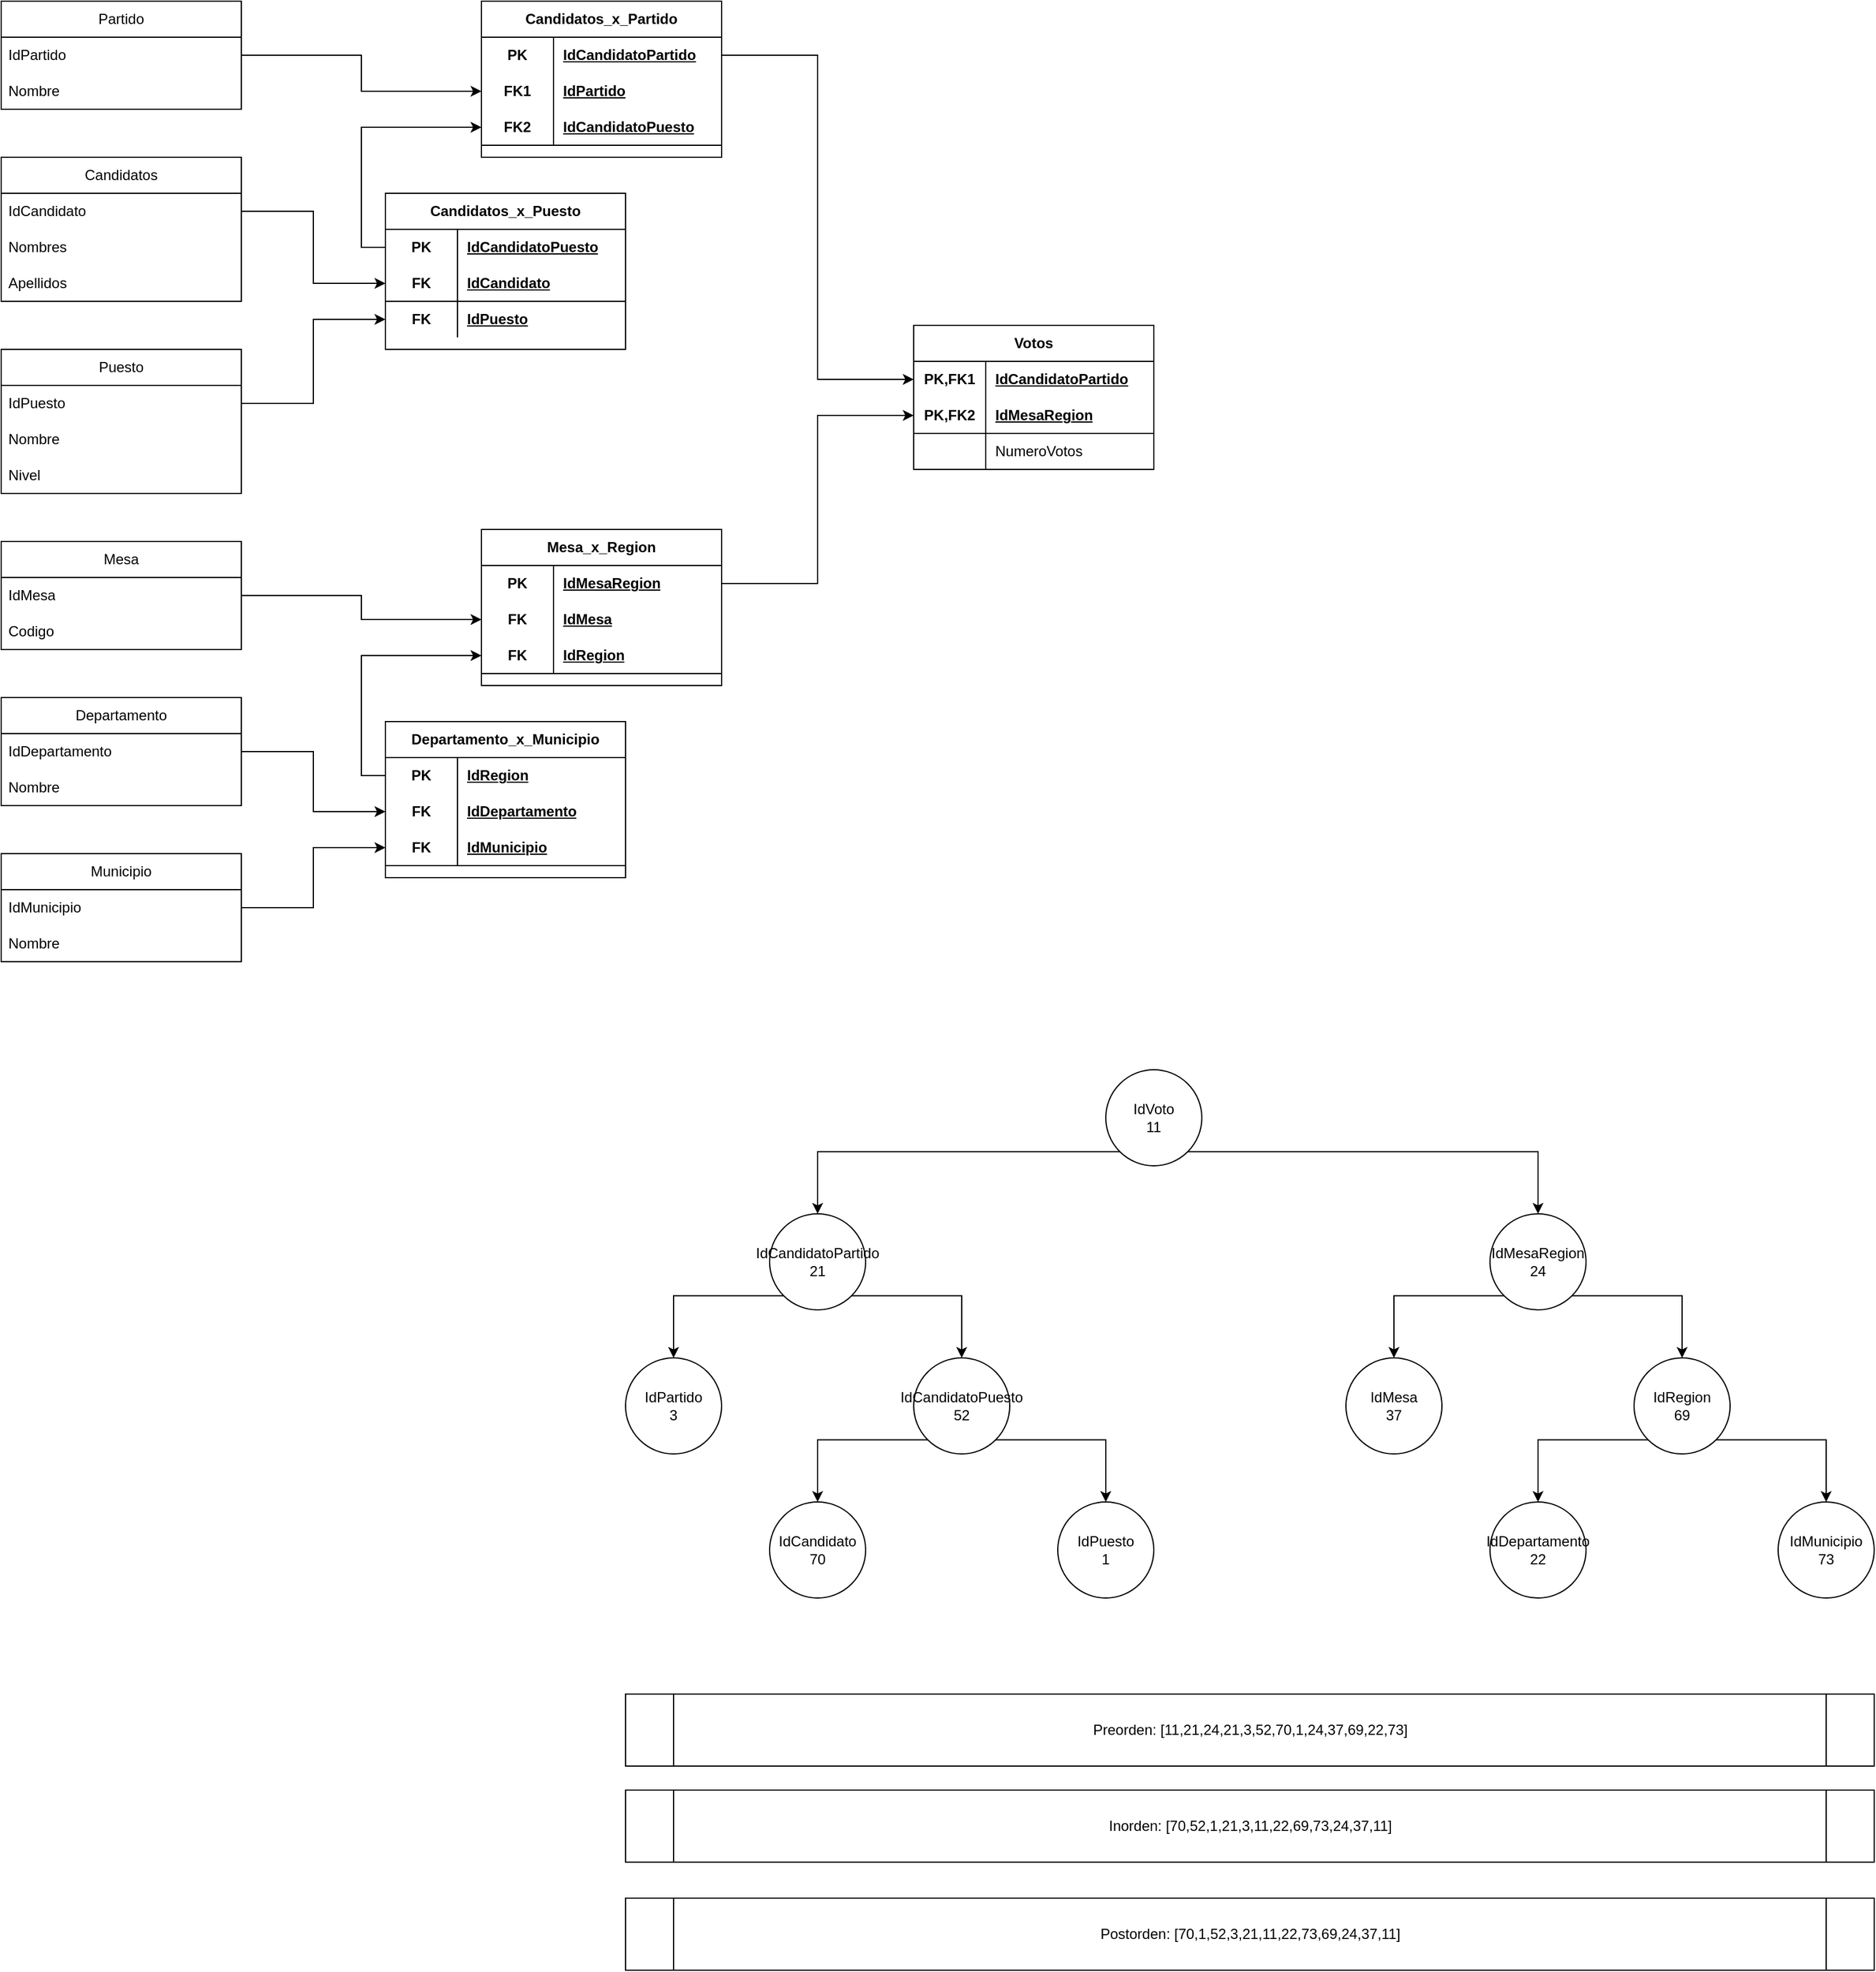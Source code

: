 <mxfile version="21.2.8" type="device">
  <diagram name="Page-1" id="aZyr1jQkzboElXyHemkR">
    <mxGraphModel dx="2508" dy="1920" grid="1" gridSize="10" guides="1" tooltips="1" connect="1" arrows="1" fold="1" page="1" pageScale="1" pageWidth="850" pageHeight="1100" math="0" shadow="0">
      <root>
        <mxCell id="0" />
        <mxCell id="1" parent="0" />
        <mxCell id="7nFrm3i6Shsvs_v0Jg4z-20" value="Candidatos_x_Puesto" style="shape=table;startSize=30;container=1;collapsible=1;childLayout=tableLayout;fixedRows=1;rowLines=0;fontStyle=1;align=center;resizeLast=1;html=1;whiteSpace=wrap;" vertex="1" parent="1">
          <mxGeometry x="-480" y="-170" width="200" height="130" as="geometry" />
        </mxCell>
        <mxCell id="7nFrm3i6Shsvs_v0Jg4z-43" value="" style="shape=tableRow;horizontal=0;startSize=0;swimlaneHead=0;swimlaneBody=0;fillColor=none;collapsible=0;dropTarget=0;points=[[0,0.5],[1,0.5]];portConstraint=eastwest;top=0;left=0;right=0;bottom=0;html=1;" vertex="1" parent="7nFrm3i6Shsvs_v0Jg4z-20">
          <mxGeometry y="30" width="200" height="30" as="geometry" />
        </mxCell>
        <mxCell id="7nFrm3i6Shsvs_v0Jg4z-44" value="PK" style="shape=partialRectangle;connectable=0;fillColor=none;top=0;left=0;bottom=0;right=0;fontStyle=1;overflow=hidden;html=1;whiteSpace=wrap;" vertex="1" parent="7nFrm3i6Shsvs_v0Jg4z-43">
          <mxGeometry width="60" height="30" as="geometry">
            <mxRectangle width="60" height="30" as="alternateBounds" />
          </mxGeometry>
        </mxCell>
        <mxCell id="7nFrm3i6Shsvs_v0Jg4z-45" value="IdCandidatoPuesto" style="shape=partialRectangle;connectable=0;fillColor=none;top=0;left=0;bottom=0;right=0;align=left;spacingLeft=6;fontStyle=5;overflow=hidden;html=1;whiteSpace=wrap;" vertex="1" parent="7nFrm3i6Shsvs_v0Jg4z-43">
          <mxGeometry x="60" width="140" height="30" as="geometry">
            <mxRectangle width="140" height="30" as="alternateBounds" />
          </mxGeometry>
        </mxCell>
        <mxCell id="7nFrm3i6Shsvs_v0Jg4z-24" value="" style="shape=tableRow;horizontal=0;startSize=0;swimlaneHead=0;swimlaneBody=0;fillColor=none;collapsible=0;dropTarget=0;points=[[0,0.5],[1,0.5]];portConstraint=eastwest;top=0;left=0;right=0;bottom=1;html=1;" vertex="1" parent="7nFrm3i6Shsvs_v0Jg4z-20">
          <mxGeometry y="60" width="200" height="30" as="geometry" />
        </mxCell>
        <mxCell id="7nFrm3i6Shsvs_v0Jg4z-25" value="FK" style="shape=partialRectangle;connectable=0;fillColor=none;top=0;left=0;bottom=0;right=0;fontStyle=1;overflow=hidden;html=1;whiteSpace=wrap;" vertex="1" parent="7nFrm3i6Shsvs_v0Jg4z-24">
          <mxGeometry width="60" height="30" as="geometry">
            <mxRectangle width="60" height="30" as="alternateBounds" />
          </mxGeometry>
        </mxCell>
        <mxCell id="7nFrm3i6Shsvs_v0Jg4z-26" value="IdCandidato" style="shape=partialRectangle;connectable=0;fillColor=none;top=0;left=0;bottom=0;right=0;align=left;spacingLeft=6;fontStyle=5;overflow=hidden;html=1;whiteSpace=wrap;" vertex="1" parent="7nFrm3i6Shsvs_v0Jg4z-24">
          <mxGeometry x="60" width="140" height="30" as="geometry">
            <mxRectangle width="140" height="30" as="alternateBounds" />
          </mxGeometry>
        </mxCell>
        <mxCell id="7nFrm3i6Shsvs_v0Jg4z-21" value="" style="shape=tableRow;horizontal=0;startSize=0;swimlaneHead=0;swimlaneBody=0;fillColor=none;collapsible=0;dropTarget=0;points=[[0,0.5],[1,0.5]];portConstraint=eastwest;top=0;left=0;right=0;bottom=0;html=1;" vertex="1" parent="7nFrm3i6Shsvs_v0Jg4z-20">
          <mxGeometry y="90" width="200" height="30" as="geometry" />
        </mxCell>
        <mxCell id="7nFrm3i6Shsvs_v0Jg4z-22" value="FK" style="shape=partialRectangle;connectable=0;fillColor=none;top=0;left=0;bottom=0;right=0;fontStyle=1;overflow=hidden;html=1;whiteSpace=wrap;" vertex="1" parent="7nFrm3i6Shsvs_v0Jg4z-21">
          <mxGeometry width="60" height="30" as="geometry">
            <mxRectangle width="60" height="30" as="alternateBounds" />
          </mxGeometry>
        </mxCell>
        <mxCell id="7nFrm3i6Shsvs_v0Jg4z-23" value="IdPuesto" style="shape=partialRectangle;connectable=0;fillColor=none;top=0;left=0;bottom=0;right=0;align=left;spacingLeft=6;fontStyle=5;overflow=hidden;html=1;whiteSpace=wrap;" vertex="1" parent="7nFrm3i6Shsvs_v0Jg4z-21">
          <mxGeometry x="60" width="140" height="30" as="geometry">
            <mxRectangle width="140" height="30" as="alternateBounds" />
          </mxGeometry>
        </mxCell>
        <mxCell id="7nFrm3i6Shsvs_v0Jg4z-36" value="Candidatos_x_Partido" style="shape=table;startSize=30;container=1;collapsible=1;childLayout=tableLayout;fixedRows=1;rowLines=0;fontStyle=1;align=center;resizeLast=1;html=1;whiteSpace=wrap;" vertex="1" parent="1">
          <mxGeometry x="-400" y="-330" width="200" height="130" as="geometry" />
        </mxCell>
        <mxCell id="7nFrm3i6Shsvs_v0Jg4z-66" value="" style="shape=tableRow;horizontal=0;startSize=0;swimlaneHead=0;swimlaneBody=0;fillColor=none;collapsible=0;dropTarget=0;points=[[0,0.5],[1,0.5]];portConstraint=eastwest;top=0;left=0;right=0;bottom=0;html=1;" vertex="1" parent="7nFrm3i6Shsvs_v0Jg4z-36">
          <mxGeometry y="30" width="200" height="30" as="geometry" />
        </mxCell>
        <mxCell id="7nFrm3i6Shsvs_v0Jg4z-67" value="PK" style="shape=partialRectangle;connectable=0;fillColor=none;top=0;left=0;bottom=0;right=0;fontStyle=1;overflow=hidden;html=1;whiteSpace=wrap;" vertex="1" parent="7nFrm3i6Shsvs_v0Jg4z-66">
          <mxGeometry width="60" height="30" as="geometry">
            <mxRectangle width="60" height="30" as="alternateBounds" />
          </mxGeometry>
        </mxCell>
        <mxCell id="7nFrm3i6Shsvs_v0Jg4z-68" value="IdCandidatoPartido" style="shape=partialRectangle;connectable=0;fillColor=none;top=0;left=0;bottom=0;right=0;align=left;spacingLeft=6;fontStyle=5;overflow=hidden;html=1;whiteSpace=wrap;" vertex="1" parent="7nFrm3i6Shsvs_v0Jg4z-66">
          <mxGeometry x="60" width="140" height="30" as="geometry">
            <mxRectangle width="140" height="30" as="alternateBounds" />
          </mxGeometry>
        </mxCell>
        <mxCell id="7nFrm3i6Shsvs_v0Jg4z-37" value="" style="shape=tableRow;horizontal=0;startSize=0;swimlaneHead=0;swimlaneBody=0;fillColor=none;collapsible=0;dropTarget=0;points=[[0,0.5],[1,0.5]];portConstraint=eastwest;top=0;left=0;right=0;bottom=0;html=1;" vertex="1" parent="7nFrm3i6Shsvs_v0Jg4z-36">
          <mxGeometry y="60" width="200" height="30" as="geometry" />
        </mxCell>
        <mxCell id="7nFrm3i6Shsvs_v0Jg4z-38" value="FK1" style="shape=partialRectangle;connectable=0;fillColor=none;top=0;left=0;bottom=0;right=0;fontStyle=1;overflow=hidden;html=1;whiteSpace=wrap;" vertex="1" parent="7nFrm3i6Shsvs_v0Jg4z-37">
          <mxGeometry width="60" height="30" as="geometry">
            <mxRectangle width="60" height="30" as="alternateBounds" />
          </mxGeometry>
        </mxCell>
        <mxCell id="7nFrm3i6Shsvs_v0Jg4z-39" value="IdPartido" style="shape=partialRectangle;connectable=0;fillColor=none;top=0;left=0;bottom=0;right=0;align=left;spacingLeft=6;fontStyle=5;overflow=hidden;html=1;whiteSpace=wrap;" vertex="1" parent="7nFrm3i6Shsvs_v0Jg4z-37">
          <mxGeometry x="60" width="140" height="30" as="geometry">
            <mxRectangle width="140" height="30" as="alternateBounds" />
          </mxGeometry>
        </mxCell>
        <mxCell id="7nFrm3i6Shsvs_v0Jg4z-40" value="" style="shape=tableRow;horizontal=0;startSize=0;swimlaneHead=0;swimlaneBody=0;fillColor=none;collapsible=0;dropTarget=0;points=[[0,0.5],[1,0.5]];portConstraint=eastwest;top=0;left=0;right=0;bottom=1;html=1;" vertex="1" parent="7nFrm3i6Shsvs_v0Jg4z-36">
          <mxGeometry y="90" width="200" height="30" as="geometry" />
        </mxCell>
        <mxCell id="7nFrm3i6Shsvs_v0Jg4z-41" value="FK2" style="shape=partialRectangle;connectable=0;fillColor=none;top=0;left=0;bottom=0;right=0;fontStyle=1;overflow=hidden;html=1;whiteSpace=wrap;" vertex="1" parent="7nFrm3i6Shsvs_v0Jg4z-40">
          <mxGeometry width="60" height="30" as="geometry">
            <mxRectangle width="60" height="30" as="alternateBounds" />
          </mxGeometry>
        </mxCell>
        <mxCell id="7nFrm3i6Shsvs_v0Jg4z-42" value="IdCandidatoPuesto" style="shape=partialRectangle;connectable=0;fillColor=none;top=0;left=0;bottom=0;right=0;align=left;spacingLeft=6;fontStyle=5;overflow=hidden;html=1;whiteSpace=wrap;" vertex="1" parent="7nFrm3i6Shsvs_v0Jg4z-40">
          <mxGeometry x="60" width="140" height="30" as="geometry">
            <mxRectangle width="140" height="30" as="alternateBounds" />
          </mxGeometry>
        </mxCell>
        <mxCell id="7nFrm3i6Shsvs_v0Jg4z-52" value="Departamento" style="swimlane;fontStyle=0;childLayout=stackLayout;horizontal=1;startSize=30;horizontalStack=0;resizeParent=1;resizeParentMax=0;resizeLast=0;collapsible=1;marginBottom=0;whiteSpace=wrap;html=1;" vertex="1" parent="1">
          <mxGeometry x="-800" y="250" width="200" height="90" as="geometry" />
        </mxCell>
        <mxCell id="7nFrm3i6Shsvs_v0Jg4z-53" value="IdDepartamento" style="text;strokeColor=none;fillColor=none;align=left;verticalAlign=middle;spacingLeft=4;spacingRight=4;overflow=hidden;points=[[0,0.5],[1,0.5]];portConstraint=eastwest;rotatable=0;whiteSpace=wrap;html=1;" vertex="1" parent="7nFrm3i6Shsvs_v0Jg4z-52">
          <mxGeometry y="30" width="200" height="30" as="geometry" />
        </mxCell>
        <mxCell id="7nFrm3i6Shsvs_v0Jg4z-54" value="Nombre" style="text;strokeColor=none;fillColor=none;align=left;verticalAlign=middle;spacingLeft=4;spacingRight=4;overflow=hidden;points=[[0,0.5],[1,0.5]];portConstraint=eastwest;rotatable=0;whiteSpace=wrap;html=1;" vertex="1" parent="7nFrm3i6Shsvs_v0Jg4z-52">
          <mxGeometry y="60" width="200" height="30" as="geometry" />
        </mxCell>
        <mxCell id="7nFrm3i6Shsvs_v0Jg4z-56" value="Municipio" style="swimlane;fontStyle=0;childLayout=stackLayout;horizontal=1;startSize=30;horizontalStack=0;resizeParent=1;resizeParentMax=0;resizeLast=0;collapsible=1;marginBottom=0;whiteSpace=wrap;html=1;" vertex="1" parent="1">
          <mxGeometry x="-800" y="380" width="200" height="90" as="geometry" />
        </mxCell>
        <mxCell id="7nFrm3i6Shsvs_v0Jg4z-57" value="IdMunicipio" style="text;strokeColor=none;fillColor=none;align=left;verticalAlign=middle;spacingLeft=4;spacingRight=4;overflow=hidden;points=[[0,0.5],[1,0.5]];portConstraint=eastwest;rotatable=0;whiteSpace=wrap;html=1;" vertex="1" parent="7nFrm3i6Shsvs_v0Jg4z-56">
          <mxGeometry y="30" width="200" height="30" as="geometry" />
        </mxCell>
        <mxCell id="7nFrm3i6Shsvs_v0Jg4z-58" value="Nombre" style="text;strokeColor=none;fillColor=none;align=left;verticalAlign=middle;spacingLeft=4;spacingRight=4;overflow=hidden;points=[[0,0.5],[1,0.5]];portConstraint=eastwest;rotatable=0;whiteSpace=wrap;html=1;" vertex="1" parent="7nFrm3i6Shsvs_v0Jg4z-56">
          <mxGeometry y="60" width="200" height="30" as="geometry" />
        </mxCell>
        <mxCell id="7nFrm3i6Shsvs_v0Jg4z-59" value="Mesa" style="swimlane;fontStyle=0;childLayout=stackLayout;horizontal=1;startSize=30;horizontalStack=0;resizeParent=1;resizeParentMax=0;resizeLast=0;collapsible=1;marginBottom=0;whiteSpace=wrap;html=1;" vertex="1" parent="1">
          <mxGeometry x="-800" y="120" width="200" height="90" as="geometry" />
        </mxCell>
        <mxCell id="7nFrm3i6Shsvs_v0Jg4z-60" value="IdMesa" style="text;strokeColor=none;fillColor=none;align=left;verticalAlign=middle;spacingLeft=4;spacingRight=4;overflow=hidden;points=[[0,0.5],[1,0.5]];portConstraint=eastwest;rotatable=0;whiteSpace=wrap;html=1;" vertex="1" parent="7nFrm3i6Shsvs_v0Jg4z-59">
          <mxGeometry y="30" width="200" height="30" as="geometry" />
        </mxCell>
        <mxCell id="7nFrm3i6Shsvs_v0Jg4z-61" value="Codigo" style="text;strokeColor=none;fillColor=none;align=left;verticalAlign=middle;spacingLeft=4;spacingRight=4;overflow=hidden;points=[[0,0.5],[1,0.5]];portConstraint=eastwest;rotatable=0;whiteSpace=wrap;html=1;" vertex="1" parent="7nFrm3i6Shsvs_v0Jg4z-59">
          <mxGeometry y="60" width="200" height="30" as="geometry" />
        </mxCell>
        <mxCell id="7nFrm3i6Shsvs_v0Jg4z-70" value="Departamento_x_Municipio" style="shape=table;startSize=30;container=1;collapsible=1;childLayout=tableLayout;fixedRows=1;rowLines=0;fontStyle=1;align=center;resizeLast=1;html=1;whiteSpace=wrap;" vertex="1" parent="1">
          <mxGeometry x="-480" y="270" width="200" height="130" as="geometry" />
        </mxCell>
        <mxCell id="7nFrm3i6Shsvs_v0Jg4z-71" value="" style="shape=tableRow;horizontal=0;startSize=0;swimlaneHead=0;swimlaneBody=0;fillColor=none;collapsible=0;dropTarget=0;points=[[0,0.5],[1,0.5]];portConstraint=eastwest;top=0;left=0;right=0;bottom=0;html=1;" vertex="1" parent="7nFrm3i6Shsvs_v0Jg4z-70">
          <mxGeometry y="30" width="200" height="30" as="geometry" />
        </mxCell>
        <mxCell id="7nFrm3i6Shsvs_v0Jg4z-72" value="PK" style="shape=partialRectangle;connectable=0;fillColor=none;top=0;left=0;bottom=0;right=0;fontStyle=1;overflow=hidden;html=1;whiteSpace=wrap;" vertex="1" parent="7nFrm3i6Shsvs_v0Jg4z-71">
          <mxGeometry width="60" height="30" as="geometry">
            <mxRectangle width="60" height="30" as="alternateBounds" />
          </mxGeometry>
        </mxCell>
        <mxCell id="7nFrm3i6Shsvs_v0Jg4z-73" value="IdRegion" style="shape=partialRectangle;connectable=0;fillColor=none;top=0;left=0;bottom=0;right=0;align=left;spacingLeft=6;fontStyle=5;overflow=hidden;html=1;whiteSpace=wrap;" vertex="1" parent="7nFrm3i6Shsvs_v0Jg4z-71">
          <mxGeometry x="60" width="140" height="30" as="geometry">
            <mxRectangle width="140" height="30" as="alternateBounds" />
          </mxGeometry>
        </mxCell>
        <mxCell id="7nFrm3i6Shsvs_v0Jg4z-74" value="" style="shape=tableRow;horizontal=0;startSize=0;swimlaneHead=0;swimlaneBody=0;fillColor=none;collapsible=0;dropTarget=0;points=[[0,0.5],[1,0.5]];portConstraint=eastwest;top=0;left=0;right=0;bottom=0;html=1;" vertex="1" parent="7nFrm3i6Shsvs_v0Jg4z-70">
          <mxGeometry y="60" width="200" height="30" as="geometry" />
        </mxCell>
        <mxCell id="7nFrm3i6Shsvs_v0Jg4z-75" value="FK" style="shape=partialRectangle;connectable=0;fillColor=none;top=0;left=0;bottom=0;right=0;fontStyle=1;overflow=hidden;html=1;whiteSpace=wrap;" vertex="1" parent="7nFrm3i6Shsvs_v0Jg4z-74">
          <mxGeometry width="60" height="30" as="geometry">
            <mxRectangle width="60" height="30" as="alternateBounds" />
          </mxGeometry>
        </mxCell>
        <mxCell id="7nFrm3i6Shsvs_v0Jg4z-76" value="IdDepartamento" style="shape=partialRectangle;connectable=0;fillColor=none;top=0;left=0;bottom=0;right=0;align=left;spacingLeft=6;fontStyle=5;overflow=hidden;html=1;whiteSpace=wrap;" vertex="1" parent="7nFrm3i6Shsvs_v0Jg4z-74">
          <mxGeometry x="60" width="140" height="30" as="geometry">
            <mxRectangle width="140" height="30" as="alternateBounds" />
          </mxGeometry>
        </mxCell>
        <mxCell id="7nFrm3i6Shsvs_v0Jg4z-77" value="" style="shape=tableRow;horizontal=0;startSize=0;swimlaneHead=0;swimlaneBody=0;fillColor=none;collapsible=0;dropTarget=0;points=[[0,0.5],[1,0.5]];portConstraint=eastwest;top=0;left=0;right=0;bottom=1;html=1;" vertex="1" parent="7nFrm3i6Shsvs_v0Jg4z-70">
          <mxGeometry y="90" width="200" height="30" as="geometry" />
        </mxCell>
        <mxCell id="7nFrm3i6Shsvs_v0Jg4z-78" value="FK" style="shape=partialRectangle;connectable=0;fillColor=none;top=0;left=0;bottom=0;right=0;fontStyle=1;overflow=hidden;html=1;whiteSpace=wrap;" vertex="1" parent="7nFrm3i6Shsvs_v0Jg4z-77">
          <mxGeometry width="60" height="30" as="geometry">
            <mxRectangle width="60" height="30" as="alternateBounds" />
          </mxGeometry>
        </mxCell>
        <mxCell id="7nFrm3i6Shsvs_v0Jg4z-79" value="IdMunicipio" style="shape=partialRectangle;connectable=0;fillColor=none;top=0;left=0;bottom=0;right=0;align=left;spacingLeft=6;fontStyle=5;overflow=hidden;html=1;whiteSpace=wrap;" vertex="1" parent="7nFrm3i6Shsvs_v0Jg4z-77">
          <mxGeometry x="60" width="140" height="30" as="geometry">
            <mxRectangle width="140" height="30" as="alternateBounds" />
          </mxGeometry>
        </mxCell>
        <mxCell id="7nFrm3i6Shsvs_v0Jg4z-82" value="Mesa_x_Region" style="shape=table;startSize=30;container=1;collapsible=1;childLayout=tableLayout;fixedRows=1;rowLines=0;fontStyle=1;align=center;resizeLast=1;html=1;whiteSpace=wrap;" vertex="1" parent="1">
          <mxGeometry x="-400" y="110" width="200" height="130" as="geometry" />
        </mxCell>
        <mxCell id="7nFrm3i6Shsvs_v0Jg4z-83" value="" style="shape=tableRow;horizontal=0;startSize=0;swimlaneHead=0;swimlaneBody=0;fillColor=none;collapsible=0;dropTarget=0;points=[[0,0.5],[1,0.5]];portConstraint=eastwest;top=0;left=0;right=0;bottom=0;html=1;" vertex="1" parent="7nFrm3i6Shsvs_v0Jg4z-82">
          <mxGeometry y="30" width="200" height="30" as="geometry" />
        </mxCell>
        <mxCell id="7nFrm3i6Shsvs_v0Jg4z-84" value="PK" style="shape=partialRectangle;connectable=0;fillColor=none;top=0;left=0;bottom=0;right=0;fontStyle=1;overflow=hidden;html=1;whiteSpace=wrap;" vertex="1" parent="7nFrm3i6Shsvs_v0Jg4z-83">
          <mxGeometry width="60" height="30" as="geometry">
            <mxRectangle width="60" height="30" as="alternateBounds" />
          </mxGeometry>
        </mxCell>
        <mxCell id="7nFrm3i6Shsvs_v0Jg4z-85" value="IdMesaRegion" style="shape=partialRectangle;connectable=0;fillColor=none;top=0;left=0;bottom=0;right=0;align=left;spacingLeft=6;fontStyle=5;overflow=hidden;html=1;whiteSpace=wrap;" vertex="1" parent="7nFrm3i6Shsvs_v0Jg4z-83">
          <mxGeometry x="60" width="140" height="30" as="geometry">
            <mxRectangle width="140" height="30" as="alternateBounds" />
          </mxGeometry>
        </mxCell>
        <mxCell id="7nFrm3i6Shsvs_v0Jg4z-86" value="" style="shape=tableRow;horizontal=0;startSize=0;swimlaneHead=0;swimlaneBody=0;fillColor=none;collapsible=0;dropTarget=0;points=[[0,0.5],[1,0.5]];portConstraint=eastwest;top=0;left=0;right=0;bottom=0;html=1;" vertex="1" parent="7nFrm3i6Shsvs_v0Jg4z-82">
          <mxGeometry y="60" width="200" height="30" as="geometry" />
        </mxCell>
        <mxCell id="7nFrm3i6Shsvs_v0Jg4z-87" value="FK" style="shape=partialRectangle;connectable=0;fillColor=none;top=0;left=0;bottom=0;right=0;fontStyle=1;overflow=hidden;html=1;whiteSpace=wrap;" vertex="1" parent="7nFrm3i6Shsvs_v0Jg4z-86">
          <mxGeometry width="60" height="30" as="geometry">
            <mxRectangle width="60" height="30" as="alternateBounds" />
          </mxGeometry>
        </mxCell>
        <mxCell id="7nFrm3i6Shsvs_v0Jg4z-88" value="IdMesa" style="shape=partialRectangle;connectable=0;fillColor=none;top=0;left=0;bottom=0;right=0;align=left;spacingLeft=6;fontStyle=5;overflow=hidden;html=1;whiteSpace=wrap;" vertex="1" parent="7nFrm3i6Shsvs_v0Jg4z-86">
          <mxGeometry x="60" width="140" height="30" as="geometry">
            <mxRectangle width="140" height="30" as="alternateBounds" />
          </mxGeometry>
        </mxCell>
        <mxCell id="7nFrm3i6Shsvs_v0Jg4z-89" value="" style="shape=tableRow;horizontal=0;startSize=0;swimlaneHead=0;swimlaneBody=0;fillColor=none;collapsible=0;dropTarget=0;points=[[0,0.5],[1,0.5]];portConstraint=eastwest;top=0;left=0;right=0;bottom=1;html=1;" vertex="1" parent="7nFrm3i6Shsvs_v0Jg4z-82">
          <mxGeometry y="90" width="200" height="30" as="geometry" />
        </mxCell>
        <mxCell id="7nFrm3i6Shsvs_v0Jg4z-90" value="FK" style="shape=partialRectangle;connectable=0;fillColor=none;top=0;left=0;bottom=0;right=0;fontStyle=1;overflow=hidden;html=1;whiteSpace=wrap;" vertex="1" parent="7nFrm3i6Shsvs_v0Jg4z-89">
          <mxGeometry width="60" height="30" as="geometry">
            <mxRectangle width="60" height="30" as="alternateBounds" />
          </mxGeometry>
        </mxCell>
        <mxCell id="7nFrm3i6Shsvs_v0Jg4z-91" value="IdRegion" style="shape=partialRectangle;connectable=0;fillColor=none;top=0;left=0;bottom=0;right=0;align=left;spacingLeft=6;fontStyle=5;overflow=hidden;html=1;whiteSpace=wrap;" vertex="1" parent="7nFrm3i6Shsvs_v0Jg4z-89">
          <mxGeometry x="60" width="140" height="30" as="geometry">
            <mxRectangle width="140" height="30" as="alternateBounds" />
          </mxGeometry>
        </mxCell>
        <mxCell id="7nFrm3i6Shsvs_v0Jg4z-107" value="Votos" style="shape=table;startSize=30;container=1;collapsible=1;childLayout=tableLayout;fixedRows=1;rowLines=0;fontStyle=1;align=center;resizeLast=1;html=1;whiteSpace=wrap;" vertex="1" parent="1">
          <mxGeometry x="-40" y="-60" width="200" height="120" as="geometry" />
        </mxCell>
        <mxCell id="7nFrm3i6Shsvs_v0Jg4z-108" value="" style="shape=tableRow;horizontal=0;startSize=0;swimlaneHead=0;swimlaneBody=0;fillColor=none;collapsible=0;dropTarget=0;points=[[0,0.5],[1,0.5]];portConstraint=eastwest;top=0;left=0;right=0;bottom=0;html=1;" vertex="1" parent="7nFrm3i6Shsvs_v0Jg4z-107">
          <mxGeometry y="30" width="200" height="30" as="geometry" />
        </mxCell>
        <mxCell id="7nFrm3i6Shsvs_v0Jg4z-109" value="PK,FK1" style="shape=partialRectangle;connectable=0;fillColor=none;top=0;left=0;bottom=0;right=0;fontStyle=1;overflow=hidden;html=1;whiteSpace=wrap;" vertex="1" parent="7nFrm3i6Shsvs_v0Jg4z-108">
          <mxGeometry width="60" height="30" as="geometry">
            <mxRectangle width="60" height="30" as="alternateBounds" />
          </mxGeometry>
        </mxCell>
        <mxCell id="7nFrm3i6Shsvs_v0Jg4z-110" value="IdCandidatoPartido" style="shape=partialRectangle;connectable=0;fillColor=none;top=0;left=0;bottom=0;right=0;align=left;spacingLeft=6;fontStyle=5;overflow=hidden;html=1;whiteSpace=wrap;" vertex="1" parent="7nFrm3i6Shsvs_v0Jg4z-108">
          <mxGeometry x="60" width="140" height="30" as="geometry">
            <mxRectangle width="140" height="30" as="alternateBounds" />
          </mxGeometry>
        </mxCell>
        <mxCell id="7nFrm3i6Shsvs_v0Jg4z-111" value="" style="shape=tableRow;horizontal=0;startSize=0;swimlaneHead=0;swimlaneBody=0;fillColor=none;collapsible=0;dropTarget=0;points=[[0,0.5],[1,0.5]];portConstraint=eastwest;top=0;left=0;right=0;bottom=1;html=1;" vertex="1" parent="7nFrm3i6Shsvs_v0Jg4z-107">
          <mxGeometry y="60" width="200" height="30" as="geometry" />
        </mxCell>
        <mxCell id="7nFrm3i6Shsvs_v0Jg4z-112" value="PK,FK2" style="shape=partialRectangle;connectable=0;fillColor=none;top=0;left=0;bottom=0;right=0;fontStyle=1;overflow=hidden;html=1;whiteSpace=wrap;" vertex="1" parent="7nFrm3i6Shsvs_v0Jg4z-111">
          <mxGeometry width="60" height="30" as="geometry">
            <mxRectangle width="60" height="30" as="alternateBounds" />
          </mxGeometry>
        </mxCell>
        <mxCell id="7nFrm3i6Shsvs_v0Jg4z-113" value="IdMesaRegion" style="shape=partialRectangle;connectable=0;fillColor=none;top=0;left=0;bottom=0;right=0;align=left;spacingLeft=6;fontStyle=5;overflow=hidden;html=1;whiteSpace=wrap;" vertex="1" parent="7nFrm3i6Shsvs_v0Jg4z-111">
          <mxGeometry x="60" width="140" height="30" as="geometry">
            <mxRectangle width="140" height="30" as="alternateBounds" />
          </mxGeometry>
        </mxCell>
        <mxCell id="7nFrm3i6Shsvs_v0Jg4z-114" value="" style="shape=tableRow;horizontal=0;startSize=0;swimlaneHead=0;swimlaneBody=0;fillColor=none;collapsible=0;dropTarget=0;points=[[0,0.5],[1,0.5]];portConstraint=eastwest;top=0;left=0;right=0;bottom=0;html=1;" vertex="1" parent="7nFrm3i6Shsvs_v0Jg4z-107">
          <mxGeometry y="90" width="200" height="30" as="geometry" />
        </mxCell>
        <mxCell id="7nFrm3i6Shsvs_v0Jg4z-115" value="" style="shape=partialRectangle;connectable=0;fillColor=none;top=0;left=0;bottom=0;right=0;editable=1;overflow=hidden;html=1;whiteSpace=wrap;" vertex="1" parent="7nFrm3i6Shsvs_v0Jg4z-114">
          <mxGeometry width="60" height="30" as="geometry">
            <mxRectangle width="60" height="30" as="alternateBounds" />
          </mxGeometry>
        </mxCell>
        <mxCell id="7nFrm3i6Shsvs_v0Jg4z-116" value="NumeroVotos" style="shape=partialRectangle;connectable=0;fillColor=none;top=0;left=0;bottom=0;right=0;align=left;spacingLeft=6;overflow=hidden;html=1;whiteSpace=wrap;" vertex="1" parent="7nFrm3i6Shsvs_v0Jg4z-114">
          <mxGeometry x="60" width="140" height="30" as="geometry">
            <mxRectangle width="140" height="30" as="alternateBounds" />
          </mxGeometry>
        </mxCell>
        <mxCell id="7nFrm3i6Shsvs_v0Jg4z-132" style="edgeStyle=orthogonalEdgeStyle;rounded=0;orthogonalLoop=1;jettySize=auto;html=1;exitX=1;exitY=1;exitDx=0;exitDy=0;" edge="1" parent="1" source="7nFrm3i6Shsvs_v0Jg4z-122" target="7nFrm3i6Shsvs_v0Jg4z-126">
          <mxGeometry relative="1" as="geometry" />
        </mxCell>
        <mxCell id="7nFrm3i6Shsvs_v0Jg4z-133" style="edgeStyle=orthogonalEdgeStyle;rounded=0;orthogonalLoop=1;jettySize=auto;html=1;exitX=0;exitY=1;exitDx=0;exitDy=0;" edge="1" parent="1" source="7nFrm3i6Shsvs_v0Jg4z-122" target="7nFrm3i6Shsvs_v0Jg4z-125">
          <mxGeometry relative="1" as="geometry" />
        </mxCell>
        <mxCell id="7nFrm3i6Shsvs_v0Jg4z-122" value="IdVoto&lt;br&gt;11" style="ellipse;whiteSpace=wrap;html=1;aspect=fixed;" vertex="1" parent="1">
          <mxGeometry x="120" y="560" width="80" height="80" as="geometry" />
        </mxCell>
        <mxCell id="7nFrm3i6Shsvs_v0Jg4z-136" style="edgeStyle=orthogonalEdgeStyle;rounded=0;orthogonalLoop=1;jettySize=auto;html=1;exitX=0;exitY=1;exitDx=0;exitDy=0;entryX=0.5;entryY=0;entryDx=0;entryDy=0;" edge="1" parent="1" source="7nFrm3i6Shsvs_v0Jg4z-125" target="7nFrm3i6Shsvs_v0Jg4z-135">
          <mxGeometry relative="1" as="geometry" />
        </mxCell>
        <mxCell id="7nFrm3i6Shsvs_v0Jg4z-137" style="edgeStyle=orthogonalEdgeStyle;rounded=0;orthogonalLoop=1;jettySize=auto;html=1;exitX=1;exitY=1;exitDx=0;exitDy=0;entryX=0.5;entryY=0;entryDx=0;entryDy=0;" edge="1" parent="1" source="7nFrm3i6Shsvs_v0Jg4z-125" target="7nFrm3i6Shsvs_v0Jg4z-134">
          <mxGeometry relative="1" as="geometry" />
        </mxCell>
        <mxCell id="7nFrm3i6Shsvs_v0Jg4z-125" value="IdCandidatoPartido&lt;br&gt;21" style="ellipse;whiteSpace=wrap;html=1;aspect=fixed;" vertex="1" parent="1">
          <mxGeometry x="-160" y="680" width="80" height="80" as="geometry" />
        </mxCell>
        <mxCell id="7nFrm3i6Shsvs_v0Jg4z-144" style="edgeStyle=orthogonalEdgeStyle;rounded=0;orthogonalLoop=1;jettySize=auto;html=1;exitX=1;exitY=1;exitDx=0;exitDy=0;" edge="1" parent="1" source="7nFrm3i6Shsvs_v0Jg4z-126" target="7nFrm3i6Shsvs_v0Jg4z-143">
          <mxGeometry relative="1" as="geometry" />
        </mxCell>
        <mxCell id="7nFrm3i6Shsvs_v0Jg4z-145" style="edgeStyle=orthogonalEdgeStyle;rounded=0;orthogonalLoop=1;jettySize=auto;html=1;exitX=0;exitY=1;exitDx=0;exitDy=0;entryX=0.5;entryY=0;entryDx=0;entryDy=0;" edge="1" parent="1" source="7nFrm3i6Shsvs_v0Jg4z-126" target="7nFrm3i6Shsvs_v0Jg4z-142">
          <mxGeometry relative="1" as="geometry" />
        </mxCell>
        <mxCell id="7nFrm3i6Shsvs_v0Jg4z-126" value="IdMesaRegion&lt;br&gt;24" style="ellipse;whiteSpace=wrap;html=1;aspect=fixed;" vertex="1" parent="1">
          <mxGeometry x="440" y="680" width="80" height="80" as="geometry" />
        </mxCell>
        <mxCell id="7nFrm3i6Shsvs_v0Jg4z-140" style="edgeStyle=orthogonalEdgeStyle;rounded=0;orthogonalLoop=1;jettySize=auto;html=1;exitX=1;exitY=1;exitDx=0;exitDy=0;entryX=0.5;entryY=0;entryDx=0;entryDy=0;" edge="1" parent="1" source="7nFrm3i6Shsvs_v0Jg4z-134" target="7nFrm3i6Shsvs_v0Jg4z-138">
          <mxGeometry relative="1" as="geometry" />
        </mxCell>
        <mxCell id="7nFrm3i6Shsvs_v0Jg4z-141" style="edgeStyle=orthogonalEdgeStyle;rounded=0;orthogonalLoop=1;jettySize=auto;html=1;exitX=0;exitY=1;exitDx=0;exitDy=0;entryX=0.5;entryY=0;entryDx=0;entryDy=0;" edge="1" parent="1" source="7nFrm3i6Shsvs_v0Jg4z-134" target="7nFrm3i6Shsvs_v0Jg4z-139">
          <mxGeometry relative="1" as="geometry" />
        </mxCell>
        <mxCell id="7nFrm3i6Shsvs_v0Jg4z-134" value="IdCandidatoPuesto&lt;br&gt;52" style="ellipse;whiteSpace=wrap;html=1;aspect=fixed;" vertex="1" parent="1">
          <mxGeometry x="-40" y="800" width="80" height="80" as="geometry" />
        </mxCell>
        <mxCell id="7nFrm3i6Shsvs_v0Jg4z-135" value="IdPartido&lt;br&gt;3" style="ellipse;whiteSpace=wrap;html=1;aspect=fixed;" vertex="1" parent="1">
          <mxGeometry x="-280" y="800" width="80" height="80" as="geometry" />
        </mxCell>
        <mxCell id="7nFrm3i6Shsvs_v0Jg4z-138" value="IdPuesto&lt;br&gt;1" style="ellipse;whiteSpace=wrap;html=1;aspect=fixed;" vertex="1" parent="1">
          <mxGeometry x="80" y="920" width="80" height="80" as="geometry" />
        </mxCell>
        <mxCell id="7nFrm3i6Shsvs_v0Jg4z-139" value="IdCandidato&lt;br&gt;70" style="ellipse;whiteSpace=wrap;html=1;aspect=fixed;" vertex="1" parent="1">
          <mxGeometry x="-160" y="920" width="80" height="80" as="geometry" />
        </mxCell>
        <mxCell id="7nFrm3i6Shsvs_v0Jg4z-142" value="IdMesa&lt;br&gt;37" style="ellipse;whiteSpace=wrap;html=1;aspect=fixed;" vertex="1" parent="1">
          <mxGeometry x="320" y="800" width="80" height="80" as="geometry" />
        </mxCell>
        <mxCell id="7nFrm3i6Shsvs_v0Jg4z-148" style="edgeStyle=orthogonalEdgeStyle;rounded=0;orthogonalLoop=1;jettySize=auto;html=1;exitX=1;exitY=1;exitDx=0;exitDy=0;entryX=0.5;entryY=0;entryDx=0;entryDy=0;" edge="1" parent="1" source="7nFrm3i6Shsvs_v0Jg4z-143" target="7nFrm3i6Shsvs_v0Jg4z-146">
          <mxGeometry relative="1" as="geometry" />
        </mxCell>
        <mxCell id="7nFrm3i6Shsvs_v0Jg4z-149" style="edgeStyle=orthogonalEdgeStyle;rounded=0;orthogonalLoop=1;jettySize=auto;html=1;exitX=0;exitY=1;exitDx=0;exitDy=0;entryX=0.5;entryY=0;entryDx=0;entryDy=0;" edge="1" parent="1" source="7nFrm3i6Shsvs_v0Jg4z-143" target="7nFrm3i6Shsvs_v0Jg4z-147">
          <mxGeometry relative="1" as="geometry" />
        </mxCell>
        <mxCell id="7nFrm3i6Shsvs_v0Jg4z-143" value="IdRegion&lt;br&gt;69" style="ellipse;whiteSpace=wrap;html=1;aspect=fixed;" vertex="1" parent="1">
          <mxGeometry x="560" y="800" width="80" height="80" as="geometry" />
        </mxCell>
        <mxCell id="7nFrm3i6Shsvs_v0Jg4z-146" value="IdMunicipio&lt;br&gt;73" style="ellipse;whiteSpace=wrap;html=1;aspect=fixed;" vertex="1" parent="1">
          <mxGeometry x="680" y="920" width="80" height="80" as="geometry" />
        </mxCell>
        <mxCell id="7nFrm3i6Shsvs_v0Jg4z-147" value="IdDepartamento&lt;br&gt;22" style="ellipse;whiteSpace=wrap;html=1;aspect=fixed;" vertex="1" parent="1">
          <mxGeometry x="440" y="920" width="80" height="80" as="geometry" />
        </mxCell>
        <mxCell id="7nFrm3i6Shsvs_v0Jg4z-150" value="Candidatos" style="swimlane;fontStyle=0;childLayout=stackLayout;horizontal=1;startSize=30;horizontalStack=0;resizeParent=1;resizeParentMax=0;resizeLast=0;collapsible=1;marginBottom=0;whiteSpace=wrap;html=1;" vertex="1" parent="1">
          <mxGeometry x="-800" y="-200" width="200" height="120" as="geometry" />
        </mxCell>
        <mxCell id="7nFrm3i6Shsvs_v0Jg4z-151" value="IdCandidato" style="text;strokeColor=none;fillColor=none;align=left;verticalAlign=middle;spacingLeft=4;spacingRight=4;overflow=hidden;points=[[0,0.5],[1,0.5]];portConstraint=eastwest;rotatable=0;whiteSpace=wrap;html=1;" vertex="1" parent="7nFrm3i6Shsvs_v0Jg4z-150">
          <mxGeometry y="30" width="200" height="30" as="geometry" />
        </mxCell>
        <mxCell id="7nFrm3i6Shsvs_v0Jg4z-152" value="Nombres" style="text;strokeColor=none;fillColor=none;align=left;verticalAlign=middle;spacingLeft=4;spacingRight=4;overflow=hidden;points=[[0,0.5],[1,0.5]];portConstraint=eastwest;rotatable=0;whiteSpace=wrap;html=1;" vertex="1" parent="7nFrm3i6Shsvs_v0Jg4z-150">
          <mxGeometry y="60" width="200" height="30" as="geometry" />
        </mxCell>
        <mxCell id="7nFrm3i6Shsvs_v0Jg4z-153" value="Apellidos" style="text;strokeColor=none;fillColor=none;align=left;verticalAlign=middle;spacingLeft=4;spacingRight=4;overflow=hidden;points=[[0,0.5],[1,0.5]];portConstraint=eastwest;rotatable=0;whiteSpace=wrap;html=1;" vertex="1" parent="7nFrm3i6Shsvs_v0Jg4z-150">
          <mxGeometry y="90" width="200" height="30" as="geometry" />
        </mxCell>
        <mxCell id="7nFrm3i6Shsvs_v0Jg4z-154" value="Puesto" style="swimlane;fontStyle=0;childLayout=stackLayout;horizontal=1;startSize=30;horizontalStack=0;resizeParent=1;resizeParentMax=0;resizeLast=0;collapsible=1;marginBottom=0;whiteSpace=wrap;html=1;" vertex="1" parent="1">
          <mxGeometry x="-800" y="-40" width="200" height="120" as="geometry" />
        </mxCell>
        <mxCell id="7nFrm3i6Shsvs_v0Jg4z-155" value="IdPuesto" style="text;strokeColor=none;fillColor=none;align=left;verticalAlign=middle;spacingLeft=4;spacingRight=4;overflow=hidden;points=[[0,0.5],[1,0.5]];portConstraint=eastwest;rotatable=0;whiteSpace=wrap;html=1;" vertex="1" parent="7nFrm3i6Shsvs_v0Jg4z-154">
          <mxGeometry y="30" width="200" height="30" as="geometry" />
        </mxCell>
        <mxCell id="7nFrm3i6Shsvs_v0Jg4z-156" value="Nombre" style="text;strokeColor=none;fillColor=none;align=left;verticalAlign=middle;spacingLeft=4;spacingRight=4;overflow=hidden;points=[[0,0.5],[1,0.5]];portConstraint=eastwest;rotatable=0;whiteSpace=wrap;html=1;" vertex="1" parent="7nFrm3i6Shsvs_v0Jg4z-154">
          <mxGeometry y="60" width="200" height="30" as="geometry" />
        </mxCell>
        <mxCell id="7nFrm3i6Shsvs_v0Jg4z-157" value="Nivel" style="text;strokeColor=none;fillColor=none;align=left;verticalAlign=middle;spacingLeft=4;spacingRight=4;overflow=hidden;points=[[0,0.5],[1,0.5]];portConstraint=eastwest;rotatable=0;whiteSpace=wrap;html=1;" vertex="1" parent="7nFrm3i6Shsvs_v0Jg4z-154">
          <mxGeometry y="90" width="200" height="30" as="geometry" />
        </mxCell>
        <mxCell id="7nFrm3i6Shsvs_v0Jg4z-158" value="Partido" style="swimlane;fontStyle=0;childLayout=stackLayout;horizontal=1;startSize=30;horizontalStack=0;resizeParent=1;resizeParentMax=0;resizeLast=0;collapsible=1;marginBottom=0;whiteSpace=wrap;html=1;" vertex="1" parent="1">
          <mxGeometry x="-800" y="-330" width="200" height="90" as="geometry" />
        </mxCell>
        <mxCell id="7nFrm3i6Shsvs_v0Jg4z-159" value="IdPartido" style="text;strokeColor=none;fillColor=none;align=left;verticalAlign=middle;spacingLeft=4;spacingRight=4;overflow=hidden;points=[[0,0.5],[1,0.5]];portConstraint=eastwest;rotatable=0;whiteSpace=wrap;html=1;" vertex="1" parent="7nFrm3i6Shsvs_v0Jg4z-158">
          <mxGeometry y="30" width="200" height="30" as="geometry" />
        </mxCell>
        <mxCell id="7nFrm3i6Shsvs_v0Jg4z-160" value="Nombre" style="text;strokeColor=none;fillColor=none;align=left;verticalAlign=middle;spacingLeft=4;spacingRight=4;overflow=hidden;points=[[0,0.5],[1,0.5]];portConstraint=eastwest;rotatable=0;whiteSpace=wrap;html=1;" vertex="1" parent="7nFrm3i6Shsvs_v0Jg4z-158">
          <mxGeometry y="60" width="200" height="30" as="geometry" />
        </mxCell>
        <mxCell id="7nFrm3i6Shsvs_v0Jg4z-163" style="edgeStyle=orthogonalEdgeStyle;rounded=0;orthogonalLoop=1;jettySize=auto;html=1;exitX=1;exitY=0.5;exitDx=0;exitDy=0;" edge="1" parent="1" source="7nFrm3i6Shsvs_v0Jg4z-159" target="7nFrm3i6Shsvs_v0Jg4z-37">
          <mxGeometry relative="1" as="geometry" />
        </mxCell>
        <mxCell id="7nFrm3i6Shsvs_v0Jg4z-164" style="edgeStyle=orthogonalEdgeStyle;rounded=0;orthogonalLoop=1;jettySize=auto;html=1;exitX=1;exitY=0.5;exitDx=0;exitDy=0;entryX=0;entryY=0.5;entryDx=0;entryDy=0;" edge="1" parent="1" source="7nFrm3i6Shsvs_v0Jg4z-151" target="7nFrm3i6Shsvs_v0Jg4z-24">
          <mxGeometry relative="1" as="geometry" />
        </mxCell>
        <mxCell id="7nFrm3i6Shsvs_v0Jg4z-165" style="edgeStyle=orthogonalEdgeStyle;rounded=0;orthogonalLoop=1;jettySize=auto;html=1;exitX=1;exitY=0.5;exitDx=0;exitDy=0;" edge="1" parent="1" source="7nFrm3i6Shsvs_v0Jg4z-155" target="7nFrm3i6Shsvs_v0Jg4z-21">
          <mxGeometry relative="1" as="geometry" />
        </mxCell>
        <mxCell id="7nFrm3i6Shsvs_v0Jg4z-166" style="edgeStyle=orthogonalEdgeStyle;rounded=0;orthogonalLoop=1;jettySize=auto;html=1;exitX=0;exitY=0.5;exitDx=0;exitDy=0;entryX=0;entryY=0.5;entryDx=0;entryDy=0;" edge="1" parent="1" source="7nFrm3i6Shsvs_v0Jg4z-43" target="7nFrm3i6Shsvs_v0Jg4z-40">
          <mxGeometry relative="1" as="geometry" />
        </mxCell>
        <mxCell id="7nFrm3i6Shsvs_v0Jg4z-167" style="edgeStyle=orthogonalEdgeStyle;rounded=0;orthogonalLoop=1;jettySize=auto;html=1;exitX=1;exitY=0.5;exitDx=0;exitDy=0;entryX=0;entryY=0.5;entryDx=0;entryDy=0;" edge="1" parent="1" source="7nFrm3i6Shsvs_v0Jg4z-53" target="7nFrm3i6Shsvs_v0Jg4z-74">
          <mxGeometry relative="1" as="geometry" />
        </mxCell>
        <mxCell id="7nFrm3i6Shsvs_v0Jg4z-168" style="edgeStyle=orthogonalEdgeStyle;rounded=0;orthogonalLoop=1;jettySize=auto;html=1;exitX=1;exitY=0.5;exitDx=0;exitDy=0;entryX=0;entryY=0.5;entryDx=0;entryDy=0;" edge="1" parent="1" source="7nFrm3i6Shsvs_v0Jg4z-57" target="7nFrm3i6Shsvs_v0Jg4z-77">
          <mxGeometry relative="1" as="geometry" />
        </mxCell>
        <mxCell id="7nFrm3i6Shsvs_v0Jg4z-170" style="edgeStyle=orthogonalEdgeStyle;rounded=0;orthogonalLoop=1;jettySize=auto;html=1;exitX=0;exitY=0.5;exitDx=0;exitDy=0;entryX=0;entryY=0.5;entryDx=0;entryDy=0;" edge="1" parent="1" source="7nFrm3i6Shsvs_v0Jg4z-71" target="7nFrm3i6Shsvs_v0Jg4z-89">
          <mxGeometry relative="1" as="geometry" />
        </mxCell>
        <mxCell id="7nFrm3i6Shsvs_v0Jg4z-171" style="edgeStyle=orthogonalEdgeStyle;rounded=0;orthogonalLoop=1;jettySize=auto;html=1;exitX=1;exitY=0.5;exitDx=0;exitDy=0;entryX=0;entryY=0.5;entryDx=0;entryDy=0;" edge="1" parent="1" source="7nFrm3i6Shsvs_v0Jg4z-60" target="7nFrm3i6Shsvs_v0Jg4z-86">
          <mxGeometry relative="1" as="geometry" />
        </mxCell>
        <mxCell id="7nFrm3i6Shsvs_v0Jg4z-175" style="edgeStyle=orthogonalEdgeStyle;rounded=0;orthogonalLoop=1;jettySize=auto;html=1;exitX=1;exitY=0.5;exitDx=0;exitDy=0;entryX=0;entryY=0.5;entryDx=0;entryDy=0;" edge="1" parent="1" source="7nFrm3i6Shsvs_v0Jg4z-66" target="7nFrm3i6Shsvs_v0Jg4z-108">
          <mxGeometry relative="1" as="geometry" />
        </mxCell>
        <mxCell id="7nFrm3i6Shsvs_v0Jg4z-176" style="edgeStyle=orthogonalEdgeStyle;rounded=0;orthogonalLoop=1;jettySize=auto;html=1;exitX=1;exitY=0.5;exitDx=0;exitDy=0;entryX=0;entryY=0.5;entryDx=0;entryDy=0;" edge="1" parent="1" source="7nFrm3i6Shsvs_v0Jg4z-83" target="7nFrm3i6Shsvs_v0Jg4z-111">
          <mxGeometry relative="1" as="geometry" />
        </mxCell>
        <mxCell id="7nFrm3i6Shsvs_v0Jg4z-177" value="Preorden: [11,21,24,21,3,52,70,1,24,37,69,22,73]" style="shape=process;whiteSpace=wrap;html=1;backgroundOutline=1;size=0.038;" vertex="1" parent="1">
          <mxGeometry x="-280" y="1080" width="1040" height="60" as="geometry" />
        </mxCell>
        <mxCell id="7nFrm3i6Shsvs_v0Jg4z-178" value="Inorden: [70,52,1,21,3,11,22,69,73,24,37,11]" style="shape=process;whiteSpace=wrap;html=1;backgroundOutline=1;size=0.038;" vertex="1" parent="1">
          <mxGeometry x="-280" y="1160" width="1040" height="60" as="geometry" />
        </mxCell>
        <mxCell id="7nFrm3i6Shsvs_v0Jg4z-179" value="Postorden: [70,1,52,3,21,11,22,73,69,24,37,11]" style="shape=process;whiteSpace=wrap;html=1;backgroundOutline=1;size=0.038;" vertex="1" parent="1">
          <mxGeometry x="-280" y="1250" width="1040" height="60" as="geometry" />
        </mxCell>
      </root>
    </mxGraphModel>
  </diagram>
</mxfile>
